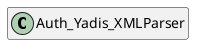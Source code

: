 @startuml
set namespaceSeparator \\
hide members
hide << alias >> circle

class Auth_Yadis_XMLParser
@enduml
